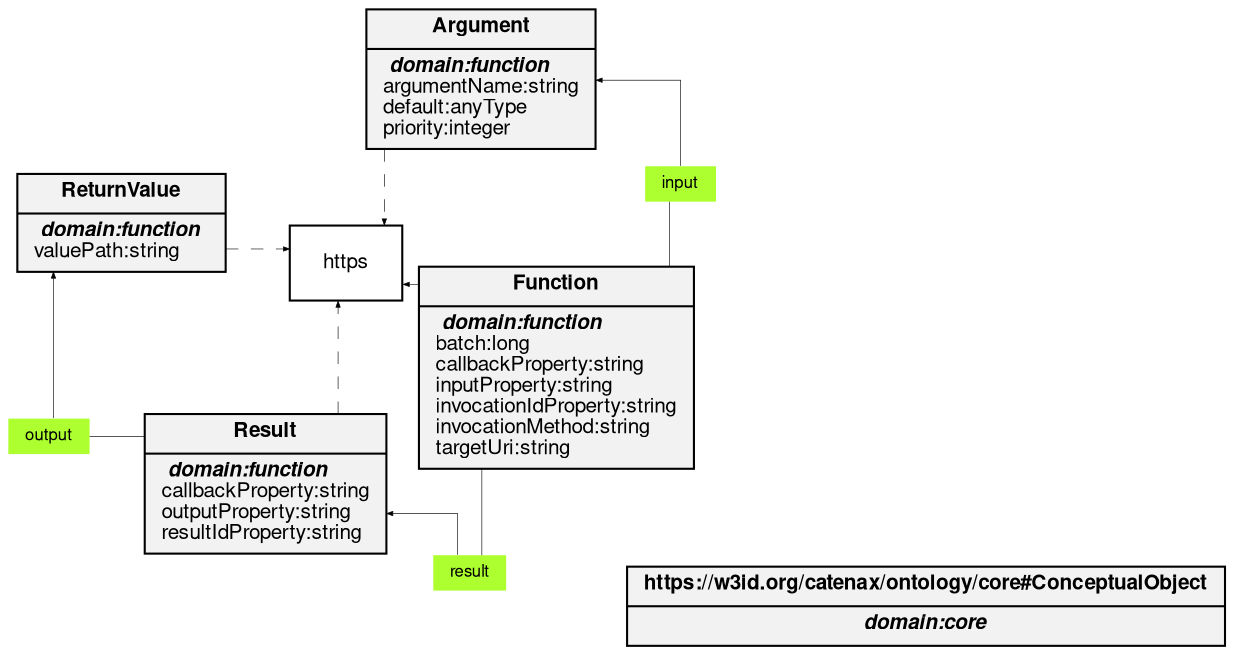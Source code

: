 digraph function_ontology {
	graph [fontname="Helvetica,Arial,sans-serif" fontsize=10 layout=neato overlap=scalexy splines=ortho]
	node [fillcolor=gray95 fontname="Helvetica,Arial,sans-serif" fontsize=10 shape=record]
	edge [arrowsize=0.3 fontname="Helvetica,Arial,sans-serif" fontsize=10 penwidth=0.3]
	"https://w3id.org/catenax/ontology/core#ConceptualObject" [label=<{<b>https://w3id.org/catenax/ontology/core#ConceptualObject</b> | <i><b> domain:core</b></i> <br align="left"/>}> style=filled]
	Argument [label=<{<b>Argument</b> | <i><b> domain:function</b></i> <br align="left"/>argumentName:string<br align="left"/>default:anyType<br align="left"/>priority:integer<br align="left"/>}> style=filled]
	Function [label=<{<b>Function</b> | <i><b> domain:function</b></i> <br align="left"/>batch:long<br align="left"/>callbackProperty:string<br align="left"/>inputProperty:string<br align="left"/>invocationIdProperty:string<br align="left"/>invocationMethod:string<br align="left"/>targetUri:string<br align="left"/>}> style=filled]
	Result [label=<{<b>Result</b> | <i><b> domain:function</b></i> <br align="left"/>callbackProperty:string<br align="left"/>outputProperty:string<br align="left"/>resultIdProperty:string<br align="left"/>}> style=filled]
	ReturnValue [label=<{<b>ReturnValue</b> | <i><b> domain:function</b></i> <br align="left"/>valuePath:string<br align="left"/>}> style=filled]
	input [label=input fillcolor=greenyellow fontsize=8 height=0 shape=plaintext style=filled width=0]
	output [label=output fillcolor=greenyellow fontsize=8 height=0 shape=plaintext style=filled width=0]
	result [label=result fillcolor=greenyellow fontsize=8 height=0 shape=plaintext style=filled width=0]
	Function -> input [arrowhead=none]
	input -> Argument
	Result -> output [arrowhead=none]
	output -> ReturnValue
	Function -> result [arrowhead=none]
	result -> Result
	Argument -> https:"//w3id.org/catenax/ontology/core#ConceptualObject" [style=dashed]
	Function -> https:"//w3id.org/catenax/ontology/core#ConceptualObject" [style=dashed]
	Result -> https:"//w3id.org/catenax/ontology/core#ConceptualObject" [style=dashed]
	ReturnValue -> https:"//w3id.org/catenax/ontology/core#ConceptualObject" [style=dashed]
}
